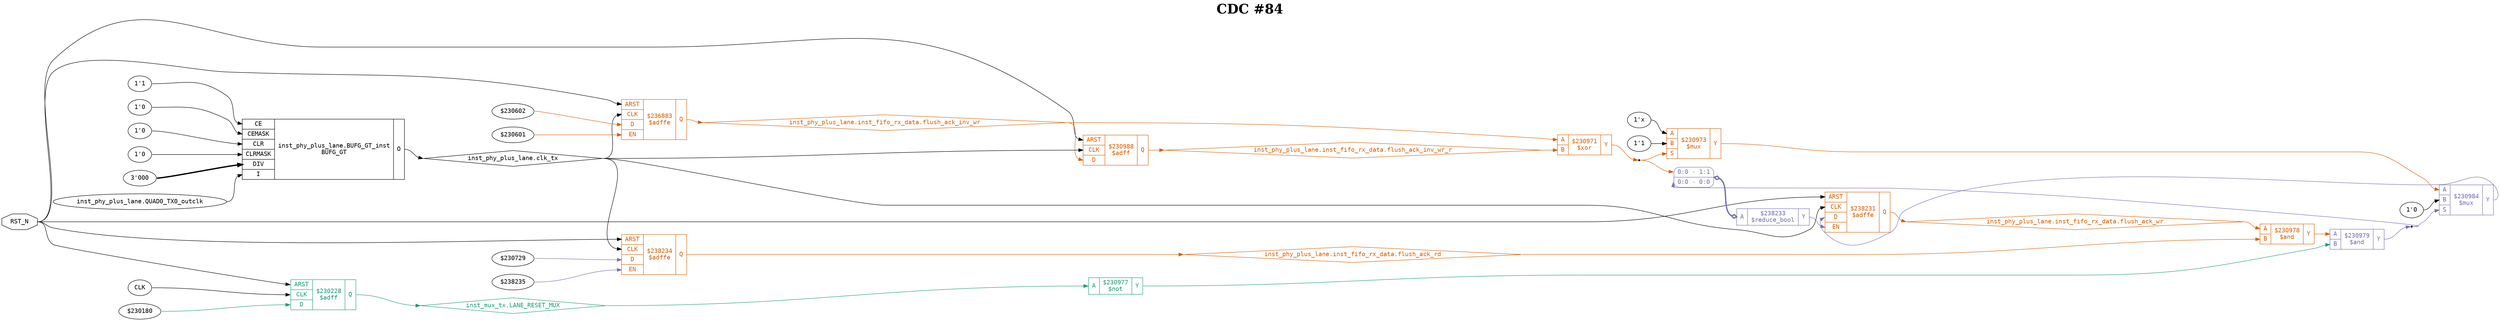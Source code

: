 digraph "spacefibre_light_top" {
label=<<b>CDC #84</b>>;
labelloc="t"
fontsize="30"
node ["fontname"="Courier"]
edge ["fontname"="Courier"]
rankdir="LR";
remincross=true;
n8 [ shape=octagon, label="RST_N", color="black", fontcolor="black", href="/src/ip_spacefibre_light_top/spacefibre_light_top.vhd#44" ];
n9 [ shape=diamond, label="inst_mux_tx.LANE_RESET_MUX", colorscheme="dark28", color="1", fontcolor="1", href="/src/ip_spacefibre_light_top/mux_tx.vhd#58" ];
n10 [ shape=diamond, label="inst_phy_plus_lane.clk_tx", color="black", fontcolor="black", href="/src/module_phy_plus_lane/phy_plus_lane.vhd#651" ];
n11 [ shape=diamond, label="inst_phy_plus_lane.inst_fifo_rx_data.flush_ack_inv_wr", colorscheme="dark28", color="2", fontcolor="2", href="/src/ip/fifo_dc/fifo_dc.vhd#115" ];
n12 [ shape=diamond, label="inst_phy_plus_lane.inst_fifo_rx_data.flush_ack_inv_wr_r", colorscheme="dark28", color="2", fontcolor="2", href="/src/ip/fifo_dc/fifo_dc.vhd#116" ];
n13 [ shape=diamond, label="inst_phy_plus_lane.inst_fifo_rx_data.flush_ack_rd", colorscheme="dark28", color="2", fontcolor="2", href="/src/ip/fifo_dc/fifo_dc.vhd#120" ];
n14 [ shape=diamond, label="inst_phy_plus_lane.inst_fifo_rx_data.flush_ack_wr", colorscheme="dark28", color="2", fontcolor="2", href="/src/ip/fifo_dc/fifo_dc.vhd#119" ];
{ rank="source"; n8;}
{ rank="sink";}
v0 [ label="$230602" ];
v1 [ label="$230601" ];
c20 [ shape=record, label="{{<p15> ARST|<p16> CLK|<p17> D|<p18> EN}|$236883\n$adffe|{<p19> Q}}", colorscheme="dark28", color="2", fontcolor="2" , href="/src/ip/fifo_dc/fifo_dc.vhd#199"  ];
c21 [ shape=record, label="{{<p15> ARST|<p16> CLK|<p17> D|<p18> EN}|$238231\n$adffe|{<p19> Q}}", colorscheme="dark28", color="2", fontcolor="2" , href="/src/ip/fifo_dc/fifo_dc.vhd#440"  ];
v2 [ label="$230729" ];
v3 [ label="$238235" ];
c22 [ shape=record, label="{{<p15> ARST|<p16> CLK|<p17> D|<p18> EN}|$238234\n$adffe|{<p19> Q}}", colorscheme="dark28", color="2", fontcolor="2" , href="/src/ip/fifo_dc/fifo_dc.vhd#440"  ];
c25 [ shape=record, label="{{<p23> A}|$238233\n$reduce_bool|{<p24> Y}}", colorscheme="dark28", color="3", fontcolor="3" ];
x4 [ shape=record, style=rounded, label="<s1> 0:0 - 1:1 |<s0> 0:0 - 0:0 ", colorscheme="dark28", color="3", fontcolor="3" ];
x4:e -> c25:p23:w [arrowhead=odiamond, arrowtail=odiamond, dir=both, colorscheme="dark28", color="3", fontcolor="3", style="setlinewidth(3)", label=""];
v5 [ label="CLK" ];
v6 [ label="$230180" ];
c26 [ shape=record, label="{{<p15> ARST|<p16> CLK|<p17> D}|$230228\n$adff|{<p19> Q}}", colorscheme="dark28", color="1", fontcolor="1" , href="/src/ip_spacefibre_light_top/mux_tx.vhd#75"  ];
c27 [ shape=record, label="{{<p15> ARST|<p16> CLK|<p17> D}|$230988\n$adff|{<p19> Q}}", colorscheme="dark28", color="2", fontcolor="2" , href="/src/ip/fifo_dc/fifo_dc.vhd#440"  ];
c29 [ shape=record, label="{{<p23> A|<p28> B}|$230971\n$xor|{<p24> Y}}", colorscheme="dark28", color="2", fontcolor="2" , href="/src/ip/fifo_dc/fifo_dc.vhd#461"  ];
v7 [ label="1'x" ];
v8 [ label="1'1" ];
c31 [ shape=record, label="{{<p23> A|<p28> B|<p30> S}|$230973\n$mux|{<p24> Y}}", colorscheme="dark28", color="2", fontcolor="2" , href="/src/ip/fifo_dc/fifo_dc.vhd#461"  ];
c32 [ shape=record, label="{{<p23> A}|$230977\n$not|{<p24> Y}}", colorscheme="dark28", color="1", fontcolor="1" , href="/src/ip/fifo_dc/fifo_dc.vhd#471"  ];
c33 [ shape=record, label="{{<p23> A|<p28> B}|$230978\n$and|{<p24> Y}}", colorscheme="dark28", color="2", fontcolor="2" , href="/src/ip/fifo_dc/fifo_dc.vhd#471"  ];
c34 [ shape=record, label="{{<p23> A|<p28> B}|$230979\n$and|{<p24> Y}}", colorscheme="dark28", color="3", fontcolor="3" , href="/src/ip/fifo_dc/fifo_dc.vhd#471"  ];
v9 [ label="1'0" ];
c35 [ shape=record, label="{{<p23> A|<p28> B|<p30> S}|$230984\n$mux|{<p24> Y}}", colorscheme="dark28", color="3", fontcolor="3" , href="/src/ip/fifo_dc/fifo_dc.vhd#471"  ];
v10 [ label="1'1" ];
v11 [ label="1'0" ];
v12 [ label="1'0" ];
v13 [ label="1'0" ];
v14 [ label="3'000" ];
v15 [ label="inst_phy_plus_lane.QUAD0_TX0_outclk" ];
c43 [ shape=record, label="{{<p36> CE|<p37> CEMASK|<p38> CLR|<p39> CLRMASK|<p40> DIV|<p41> I}|inst_phy_plus_lane.BUFG_GT_inst\nBUFG_GT|{<p42> O}}", href="/src/module_phy_plus_lane/phy_plus_lane.vhd#991"  ];
c25:p24:e -> c21:p18:w [colorscheme="dark28", color="3", fontcolor="3", label=""];
c43:p42:e -> n10:w [color="black", fontcolor="black", label=""];
n10:e -> c20:p16:w [color="black", fontcolor="black", label=""];
n10:e -> c21:p16:w [color="black", fontcolor="black", label=""];
n10:e -> c22:p16:w [color="black", fontcolor="black", label=""];
n10:e -> c27:p16:w [color="black", fontcolor="black", label=""];
c20:p19:e -> n11:w [colorscheme="dark28", color="2", fontcolor="2", label=""];
n11:e -> c27:p17:w [colorscheme="dark28", color="2", fontcolor="2", label=""];
n11:e -> c29:p23:w [colorscheme="dark28", color="2", fontcolor="2", label=""];
c27:p19:e -> n12:w [colorscheme="dark28", color="2", fontcolor="2", label=""];
n12:e -> c29:p28:w [colorscheme="dark28", color="2", fontcolor="2", label=""];
c22:p19:e -> n13:w [colorscheme="dark28", color="2", fontcolor="2", label=""];
n13:e -> c33:p28:w [colorscheme="dark28", color="2", fontcolor="2", label=""];
c21:p19:e -> n14:w [colorscheme="dark28", color="2", fontcolor="2", label=""];
n14:e -> c33:p23:w [colorscheme="dark28", color="2", fontcolor="2", label=""];
n2 [ shape=point ];
c29:p24:e -> n2:w [colorscheme="dark28", color="2", fontcolor="2", label=""];
n2:e -> c31:p30:w [colorscheme="dark28", color="2", fontcolor="2", label=""];
n2:e -> x4:s1:w [colorscheme="dark28", color="2", fontcolor="2", label=""];
c31:p24:e -> c35:p23:w [colorscheme="dark28", color="2", fontcolor="2", label=""];
c32:p24:e -> c34:p28:w [colorscheme="dark28", color="1", fontcolor="1", label=""];
c33:p24:e -> c34:p23:w [colorscheme="dark28", color="2", fontcolor="2", label=""];
n6 [ shape=point ];
c34:p24:e -> n6:w [colorscheme="dark28", color="3", fontcolor="3", label=""];
n6:e -> c35:p30:w [colorscheme="dark28", color="3", fontcolor="3", label=""];
n6:e -> x4:s0:w [colorscheme="dark28", color="3", fontcolor="3", label=""];
c35:p24:e -> c21:p17:w [colorscheme="dark28", color="3", fontcolor="3", label=""];
n8:e -> c20:p15:w [color="black", fontcolor="black", label=""];
n8:e -> c21:p15:w [color="black", fontcolor="black", label=""];
n8:e -> c22:p15:w [color="black", fontcolor="black", label=""];
n8:e -> c26:p15:w [color="black", fontcolor="black", label=""];
n8:e -> c27:p15:w [color="black", fontcolor="black", label=""];
c26:p19:e -> n9:w [colorscheme="dark28", color="1", fontcolor="1", label=""];
n9:e -> c32:p23:w [colorscheme="dark28", color="1", fontcolor="1", label=""];
v0:e -> c20:p17:w [colorscheme="dark28", color="2", fontcolor="2", label=""];
v1:e -> c20:p18:w [colorscheme="dark28", color="2", fontcolor="2", label=""];
v10:e -> c43:p36:w [color="black", fontcolor="black", label=""];
v11:e -> c43:p37:w [color="black", fontcolor="black", label=""];
v12:e -> c43:p38:w [color="black", fontcolor="black", label=""];
v13:e -> c43:p39:w [color="black", fontcolor="black", label=""];
v14:e -> c43:p40:w [color="black", fontcolor="black", style="setlinewidth(3)", label=""];
v15:e -> c43:p41:w [color="black", fontcolor="black", label=""];
v2:e -> c22:p17:w [colorscheme="dark28", color="3", fontcolor="3", label=""];
v3:e -> c22:p18:w [colorscheme="dark28", color="3", fontcolor="3", label=""];
v5:e -> c26:p16:w [color="black", fontcolor="black", label=""];
v6:e -> c26:p17:w [colorscheme="dark28", color="1", fontcolor="1", label=""];
v7:e -> c31:p23:w [color="black", fontcolor="black", label=""];
v8:e -> c31:p28:w [color="black", fontcolor="black", label=""];
v9:e -> c35:p28:w [color="black", fontcolor="black", label=""];
}
